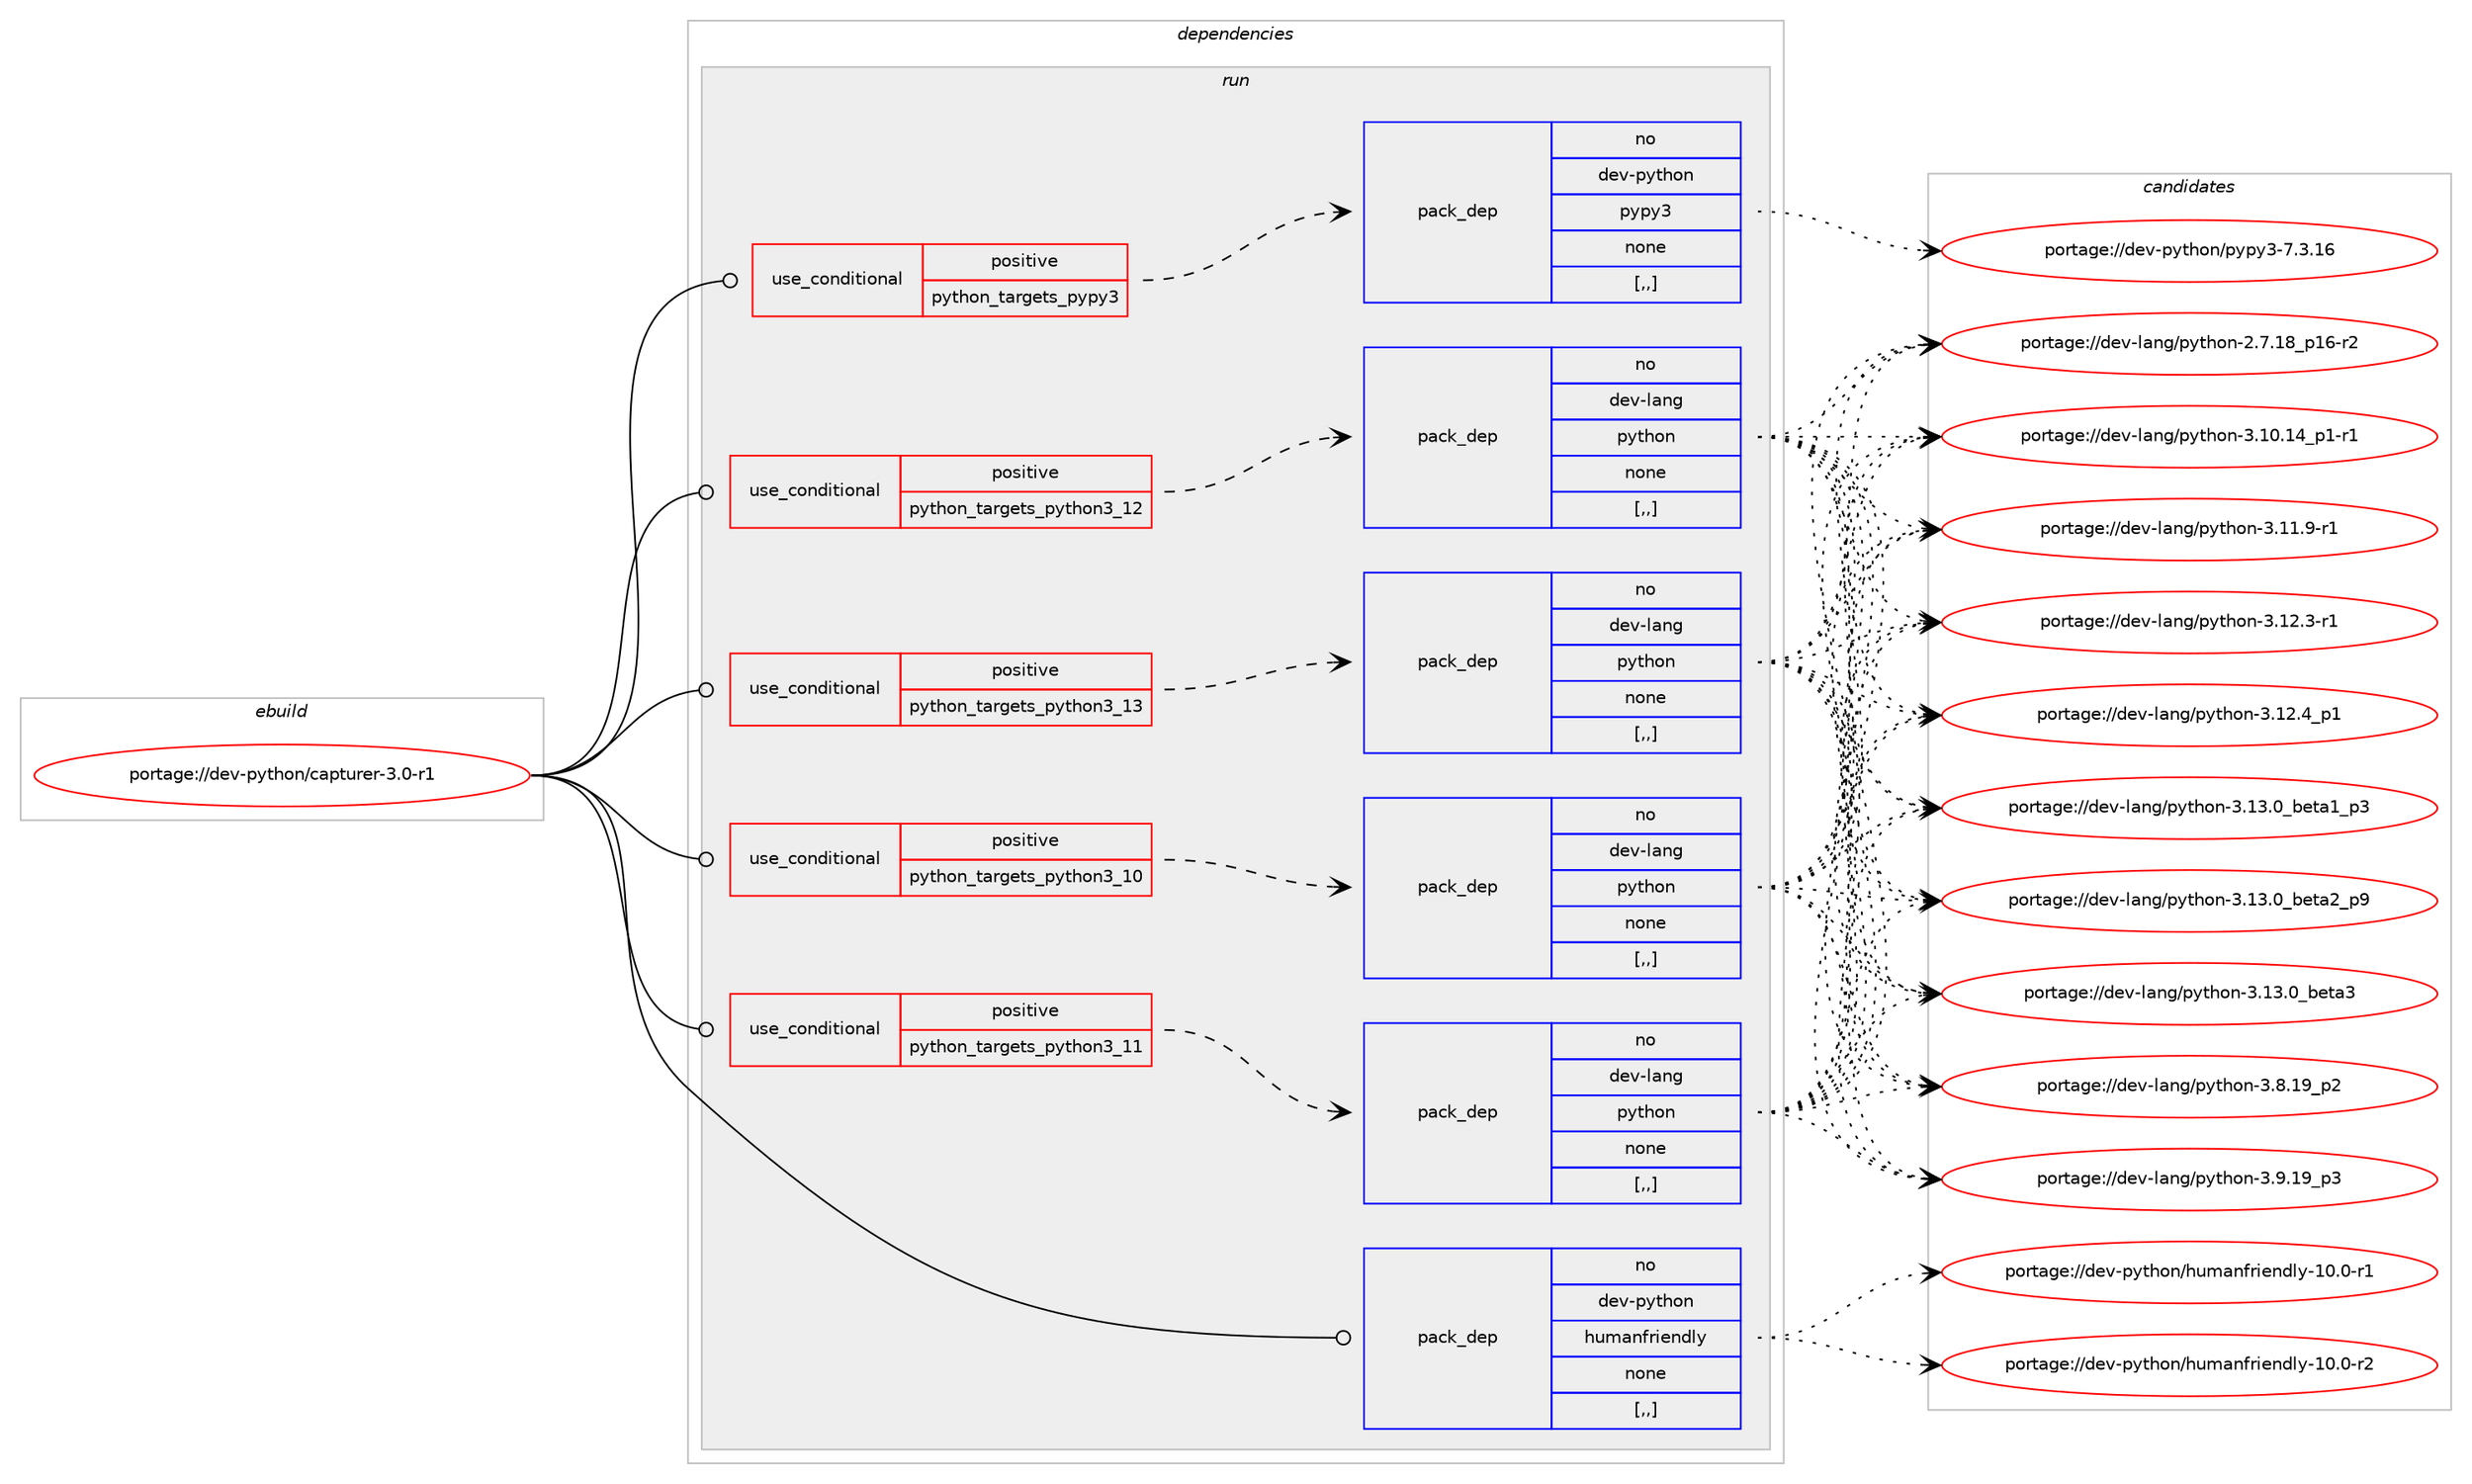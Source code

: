 digraph prolog {

# *************
# Graph options
# *************

newrank=true;
concentrate=true;
compound=true;
graph [rankdir=LR,fontname=Helvetica,fontsize=10,ranksep=1.5];#, ranksep=2.5, nodesep=0.2];
edge  [arrowhead=vee];
node  [fontname=Helvetica,fontsize=10];

# **********
# The ebuild
# **********

subgraph cluster_leftcol {
color=gray;
rank=same;
label=<<i>ebuild</i>>;
id [label="portage://dev-python/capturer-3.0-r1", color=red, width=4, href="../dev-python/capturer-3.0-r1.svg"];
}

# ****************
# The dependencies
# ****************

subgraph cluster_midcol {
color=gray;
label=<<i>dependencies</i>>;
subgraph cluster_compile {
fillcolor="#eeeeee";
style=filled;
label=<<i>compile</i>>;
}
subgraph cluster_compileandrun {
fillcolor="#eeeeee";
style=filled;
label=<<i>compile and run</i>>;
}
subgraph cluster_run {
fillcolor="#eeeeee";
style=filled;
label=<<i>run</i>>;
subgraph cond30625 {
dependency139987 [label=<<TABLE BORDER="0" CELLBORDER="1" CELLSPACING="0" CELLPADDING="4"><TR><TD ROWSPAN="3" CELLPADDING="10">use_conditional</TD></TR><TR><TD>positive</TD></TR><TR><TD>python_targets_pypy3</TD></TR></TABLE>>, shape=none, color=red];
subgraph pack108150 {
dependency139988 [label=<<TABLE BORDER="0" CELLBORDER="1" CELLSPACING="0" CELLPADDING="4" WIDTH="220"><TR><TD ROWSPAN="6" CELLPADDING="30">pack_dep</TD></TR><TR><TD WIDTH="110">no</TD></TR><TR><TD>dev-python</TD></TR><TR><TD>pypy3</TD></TR><TR><TD>none</TD></TR><TR><TD>[,,]</TD></TR></TABLE>>, shape=none, color=blue];
}
dependency139987:e -> dependency139988:w [weight=20,style="dashed",arrowhead="vee"];
}
id:e -> dependency139987:w [weight=20,style="solid",arrowhead="odot"];
subgraph cond30626 {
dependency139989 [label=<<TABLE BORDER="0" CELLBORDER="1" CELLSPACING="0" CELLPADDING="4"><TR><TD ROWSPAN="3" CELLPADDING="10">use_conditional</TD></TR><TR><TD>positive</TD></TR><TR><TD>python_targets_python3_10</TD></TR></TABLE>>, shape=none, color=red];
subgraph pack108151 {
dependency139990 [label=<<TABLE BORDER="0" CELLBORDER="1" CELLSPACING="0" CELLPADDING="4" WIDTH="220"><TR><TD ROWSPAN="6" CELLPADDING="30">pack_dep</TD></TR><TR><TD WIDTH="110">no</TD></TR><TR><TD>dev-lang</TD></TR><TR><TD>python</TD></TR><TR><TD>none</TD></TR><TR><TD>[,,]</TD></TR></TABLE>>, shape=none, color=blue];
}
dependency139989:e -> dependency139990:w [weight=20,style="dashed",arrowhead="vee"];
}
id:e -> dependency139989:w [weight=20,style="solid",arrowhead="odot"];
subgraph cond30627 {
dependency139991 [label=<<TABLE BORDER="0" CELLBORDER="1" CELLSPACING="0" CELLPADDING="4"><TR><TD ROWSPAN="3" CELLPADDING="10">use_conditional</TD></TR><TR><TD>positive</TD></TR><TR><TD>python_targets_python3_11</TD></TR></TABLE>>, shape=none, color=red];
subgraph pack108152 {
dependency139992 [label=<<TABLE BORDER="0" CELLBORDER="1" CELLSPACING="0" CELLPADDING="4" WIDTH="220"><TR><TD ROWSPAN="6" CELLPADDING="30">pack_dep</TD></TR><TR><TD WIDTH="110">no</TD></TR><TR><TD>dev-lang</TD></TR><TR><TD>python</TD></TR><TR><TD>none</TD></TR><TR><TD>[,,]</TD></TR></TABLE>>, shape=none, color=blue];
}
dependency139991:e -> dependency139992:w [weight=20,style="dashed",arrowhead="vee"];
}
id:e -> dependency139991:w [weight=20,style="solid",arrowhead="odot"];
subgraph cond30628 {
dependency139993 [label=<<TABLE BORDER="0" CELLBORDER="1" CELLSPACING="0" CELLPADDING="4"><TR><TD ROWSPAN="3" CELLPADDING="10">use_conditional</TD></TR><TR><TD>positive</TD></TR><TR><TD>python_targets_python3_12</TD></TR></TABLE>>, shape=none, color=red];
subgraph pack108153 {
dependency139994 [label=<<TABLE BORDER="0" CELLBORDER="1" CELLSPACING="0" CELLPADDING="4" WIDTH="220"><TR><TD ROWSPAN="6" CELLPADDING="30">pack_dep</TD></TR><TR><TD WIDTH="110">no</TD></TR><TR><TD>dev-lang</TD></TR><TR><TD>python</TD></TR><TR><TD>none</TD></TR><TR><TD>[,,]</TD></TR></TABLE>>, shape=none, color=blue];
}
dependency139993:e -> dependency139994:w [weight=20,style="dashed",arrowhead="vee"];
}
id:e -> dependency139993:w [weight=20,style="solid",arrowhead="odot"];
subgraph cond30629 {
dependency139995 [label=<<TABLE BORDER="0" CELLBORDER="1" CELLSPACING="0" CELLPADDING="4"><TR><TD ROWSPAN="3" CELLPADDING="10">use_conditional</TD></TR><TR><TD>positive</TD></TR><TR><TD>python_targets_python3_13</TD></TR></TABLE>>, shape=none, color=red];
subgraph pack108154 {
dependency139996 [label=<<TABLE BORDER="0" CELLBORDER="1" CELLSPACING="0" CELLPADDING="4" WIDTH="220"><TR><TD ROWSPAN="6" CELLPADDING="30">pack_dep</TD></TR><TR><TD WIDTH="110">no</TD></TR><TR><TD>dev-lang</TD></TR><TR><TD>python</TD></TR><TR><TD>none</TD></TR><TR><TD>[,,]</TD></TR></TABLE>>, shape=none, color=blue];
}
dependency139995:e -> dependency139996:w [weight=20,style="dashed",arrowhead="vee"];
}
id:e -> dependency139995:w [weight=20,style="solid",arrowhead="odot"];
subgraph pack108155 {
dependency139997 [label=<<TABLE BORDER="0" CELLBORDER="1" CELLSPACING="0" CELLPADDING="4" WIDTH="220"><TR><TD ROWSPAN="6" CELLPADDING="30">pack_dep</TD></TR><TR><TD WIDTH="110">no</TD></TR><TR><TD>dev-python</TD></TR><TR><TD>humanfriendly</TD></TR><TR><TD>none</TD></TR><TR><TD>[,,]</TD></TR></TABLE>>, shape=none, color=blue];
}
id:e -> dependency139997:w [weight=20,style="solid",arrowhead="odot"];
}
}

# **************
# The candidates
# **************

subgraph cluster_choices {
rank=same;
color=gray;
label=<<i>candidates</i>>;

subgraph choice108150 {
color=black;
nodesep=1;
choice10010111845112121116104111110471121211121215145554651464954 [label="portage://dev-python/pypy3-7.3.16", color=red, width=4,href="../dev-python/pypy3-7.3.16.svg"];
dependency139988:e -> choice10010111845112121116104111110471121211121215145554651464954:w [style=dotted,weight="100"];
}
subgraph choice108151 {
color=black;
nodesep=1;
choice100101118451089711010347112121116104111110455046554649569511249544511450 [label="portage://dev-lang/python-2.7.18_p16-r2", color=red, width=4,href="../dev-lang/python-2.7.18_p16-r2.svg"];
choice100101118451089711010347112121116104111110455146494846495295112494511449 [label="portage://dev-lang/python-3.10.14_p1-r1", color=red, width=4,href="../dev-lang/python-3.10.14_p1-r1.svg"];
choice100101118451089711010347112121116104111110455146494946574511449 [label="portage://dev-lang/python-3.11.9-r1", color=red, width=4,href="../dev-lang/python-3.11.9-r1.svg"];
choice100101118451089711010347112121116104111110455146495046514511449 [label="portage://dev-lang/python-3.12.3-r1", color=red, width=4,href="../dev-lang/python-3.12.3-r1.svg"];
choice100101118451089711010347112121116104111110455146495046529511249 [label="portage://dev-lang/python-3.12.4_p1", color=red, width=4,href="../dev-lang/python-3.12.4_p1.svg"];
choice10010111845108971101034711212111610411111045514649514648959810111697499511251 [label="portage://dev-lang/python-3.13.0_beta1_p3", color=red, width=4,href="../dev-lang/python-3.13.0_beta1_p3.svg"];
choice10010111845108971101034711212111610411111045514649514648959810111697509511257 [label="portage://dev-lang/python-3.13.0_beta2_p9", color=red, width=4,href="../dev-lang/python-3.13.0_beta2_p9.svg"];
choice1001011184510897110103471121211161041111104551464951464895981011169751 [label="portage://dev-lang/python-3.13.0_beta3", color=red, width=4,href="../dev-lang/python-3.13.0_beta3.svg"];
choice100101118451089711010347112121116104111110455146564649579511250 [label="portage://dev-lang/python-3.8.19_p2", color=red, width=4,href="../dev-lang/python-3.8.19_p2.svg"];
choice100101118451089711010347112121116104111110455146574649579511251 [label="portage://dev-lang/python-3.9.19_p3", color=red, width=4,href="../dev-lang/python-3.9.19_p3.svg"];
dependency139990:e -> choice100101118451089711010347112121116104111110455046554649569511249544511450:w [style=dotted,weight="100"];
dependency139990:e -> choice100101118451089711010347112121116104111110455146494846495295112494511449:w [style=dotted,weight="100"];
dependency139990:e -> choice100101118451089711010347112121116104111110455146494946574511449:w [style=dotted,weight="100"];
dependency139990:e -> choice100101118451089711010347112121116104111110455146495046514511449:w [style=dotted,weight="100"];
dependency139990:e -> choice100101118451089711010347112121116104111110455146495046529511249:w [style=dotted,weight="100"];
dependency139990:e -> choice10010111845108971101034711212111610411111045514649514648959810111697499511251:w [style=dotted,weight="100"];
dependency139990:e -> choice10010111845108971101034711212111610411111045514649514648959810111697509511257:w [style=dotted,weight="100"];
dependency139990:e -> choice1001011184510897110103471121211161041111104551464951464895981011169751:w [style=dotted,weight="100"];
dependency139990:e -> choice100101118451089711010347112121116104111110455146564649579511250:w [style=dotted,weight="100"];
dependency139990:e -> choice100101118451089711010347112121116104111110455146574649579511251:w [style=dotted,weight="100"];
}
subgraph choice108152 {
color=black;
nodesep=1;
choice100101118451089711010347112121116104111110455046554649569511249544511450 [label="portage://dev-lang/python-2.7.18_p16-r2", color=red, width=4,href="../dev-lang/python-2.7.18_p16-r2.svg"];
choice100101118451089711010347112121116104111110455146494846495295112494511449 [label="portage://dev-lang/python-3.10.14_p1-r1", color=red, width=4,href="../dev-lang/python-3.10.14_p1-r1.svg"];
choice100101118451089711010347112121116104111110455146494946574511449 [label="portage://dev-lang/python-3.11.9-r1", color=red, width=4,href="../dev-lang/python-3.11.9-r1.svg"];
choice100101118451089711010347112121116104111110455146495046514511449 [label="portage://dev-lang/python-3.12.3-r1", color=red, width=4,href="../dev-lang/python-3.12.3-r1.svg"];
choice100101118451089711010347112121116104111110455146495046529511249 [label="portage://dev-lang/python-3.12.4_p1", color=red, width=4,href="../dev-lang/python-3.12.4_p1.svg"];
choice10010111845108971101034711212111610411111045514649514648959810111697499511251 [label="portage://dev-lang/python-3.13.0_beta1_p3", color=red, width=4,href="../dev-lang/python-3.13.0_beta1_p3.svg"];
choice10010111845108971101034711212111610411111045514649514648959810111697509511257 [label="portage://dev-lang/python-3.13.0_beta2_p9", color=red, width=4,href="../dev-lang/python-3.13.0_beta2_p9.svg"];
choice1001011184510897110103471121211161041111104551464951464895981011169751 [label="portage://dev-lang/python-3.13.0_beta3", color=red, width=4,href="../dev-lang/python-3.13.0_beta3.svg"];
choice100101118451089711010347112121116104111110455146564649579511250 [label="portage://dev-lang/python-3.8.19_p2", color=red, width=4,href="../dev-lang/python-3.8.19_p2.svg"];
choice100101118451089711010347112121116104111110455146574649579511251 [label="portage://dev-lang/python-3.9.19_p3", color=red, width=4,href="../dev-lang/python-3.9.19_p3.svg"];
dependency139992:e -> choice100101118451089711010347112121116104111110455046554649569511249544511450:w [style=dotted,weight="100"];
dependency139992:e -> choice100101118451089711010347112121116104111110455146494846495295112494511449:w [style=dotted,weight="100"];
dependency139992:e -> choice100101118451089711010347112121116104111110455146494946574511449:w [style=dotted,weight="100"];
dependency139992:e -> choice100101118451089711010347112121116104111110455146495046514511449:w [style=dotted,weight="100"];
dependency139992:e -> choice100101118451089711010347112121116104111110455146495046529511249:w [style=dotted,weight="100"];
dependency139992:e -> choice10010111845108971101034711212111610411111045514649514648959810111697499511251:w [style=dotted,weight="100"];
dependency139992:e -> choice10010111845108971101034711212111610411111045514649514648959810111697509511257:w [style=dotted,weight="100"];
dependency139992:e -> choice1001011184510897110103471121211161041111104551464951464895981011169751:w [style=dotted,weight="100"];
dependency139992:e -> choice100101118451089711010347112121116104111110455146564649579511250:w [style=dotted,weight="100"];
dependency139992:e -> choice100101118451089711010347112121116104111110455146574649579511251:w [style=dotted,weight="100"];
}
subgraph choice108153 {
color=black;
nodesep=1;
choice100101118451089711010347112121116104111110455046554649569511249544511450 [label="portage://dev-lang/python-2.7.18_p16-r2", color=red, width=4,href="../dev-lang/python-2.7.18_p16-r2.svg"];
choice100101118451089711010347112121116104111110455146494846495295112494511449 [label="portage://dev-lang/python-3.10.14_p1-r1", color=red, width=4,href="../dev-lang/python-3.10.14_p1-r1.svg"];
choice100101118451089711010347112121116104111110455146494946574511449 [label="portage://dev-lang/python-3.11.9-r1", color=red, width=4,href="../dev-lang/python-3.11.9-r1.svg"];
choice100101118451089711010347112121116104111110455146495046514511449 [label="portage://dev-lang/python-3.12.3-r1", color=red, width=4,href="../dev-lang/python-3.12.3-r1.svg"];
choice100101118451089711010347112121116104111110455146495046529511249 [label="portage://dev-lang/python-3.12.4_p1", color=red, width=4,href="../dev-lang/python-3.12.4_p1.svg"];
choice10010111845108971101034711212111610411111045514649514648959810111697499511251 [label="portage://dev-lang/python-3.13.0_beta1_p3", color=red, width=4,href="../dev-lang/python-3.13.0_beta1_p3.svg"];
choice10010111845108971101034711212111610411111045514649514648959810111697509511257 [label="portage://dev-lang/python-3.13.0_beta2_p9", color=red, width=4,href="../dev-lang/python-3.13.0_beta2_p9.svg"];
choice1001011184510897110103471121211161041111104551464951464895981011169751 [label="portage://dev-lang/python-3.13.0_beta3", color=red, width=4,href="../dev-lang/python-3.13.0_beta3.svg"];
choice100101118451089711010347112121116104111110455146564649579511250 [label="portage://dev-lang/python-3.8.19_p2", color=red, width=4,href="../dev-lang/python-3.8.19_p2.svg"];
choice100101118451089711010347112121116104111110455146574649579511251 [label="portage://dev-lang/python-3.9.19_p3", color=red, width=4,href="../dev-lang/python-3.9.19_p3.svg"];
dependency139994:e -> choice100101118451089711010347112121116104111110455046554649569511249544511450:w [style=dotted,weight="100"];
dependency139994:e -> choice100101118451089711010347112121116104111110455146494846495295112494511449:w [style=dotted,weight="100"];
dependency139994:e -> choice100101118451089711010347112121116104111110455146494946574511449:w [style=dotted,weight="100"];
dependency139994:e -> choice100101118451089711010347112121116104111110455146495046514511449:w [style=dotted,weight="100"];
dependency139994:e -> choice100101118451089711010347112121116104111110455146495046529511249:w [style=dotted,weight="100"];
dependency139994:e -> choice10010111845108971101034711212111610411111045514649514648959810111697499511251:w [style=dotted,weight="100"];
dependency139994:e -> choice10010111845108971101034711212111610411111045514649514648959810111697509511257:w [style=dotted,weight="100"];
dependency139994:e -> choice1001011184510897110103471121211161041111104551464951464895981011169751:w [style=dotted,weight="100"];
dependency139994:e -> choice100101118451089711010347112121116104111110455146564649579511250:w [style=dotted,weight="100"];
dependency139994:e -> choice100101118451089711010347112121116104111110455146574649579511251:w [style=dotted,weight="100"];
}
subgraph choice108154 {
color=black;
nodesep=1;
choice100101118451089711010347112121116104111110455046554649569511249544511450 [label="portage://dev-lang/python-2.7.18_p16-r2", color=red, width=4,href="../dev-lang/python-2.7.18_p16-r2.svg"];
choice100101118451089711010347112121116104111110455146494846495295112494511449 [label="portage://dev-lang/python-3.10.14_p1-r1", color=red, width=4,href="../dev-lang/python-3.10.14_p1-r1.svg"];
choice100101118451089711010347112121116104111110455146494946574511449 [label="portage://dev-lang/python-3.11.9-r1", color=red, width=4,href="../dev-lang/python-3.11.9-r1.svg"];
choice100101118451089711010347112121116104111110455146495046514511449 [label="portage://dev-lang/python-3.12.3-r1", color=red, width=4,href="../dev-lang/python-3.12.3-r1.svg"];
choice100101118451089711010347112121116104111110455146495046529511249 [label="portage://dev-lang/python-3.12.4_p1", color=red, width=4,href="../dev-lang/python-3.12.4_p1.svg"];
choice10010111845108971101034711212111610411111045514649514648959810111697499511251 [label="portage://dev-lang/python-3.13.0_beta1_p3", color=red, width=4,href="../dev-lang/python-3.13.0_beta1_p3.svg"];
choice10010111845108971101034711212111610411111045514649514648959810111697509511257 [label="portage://dev-lang/python-3.13.0_beta2_p9", color=red, width=4,href="../dev-lang/python-3.13.0_beta2_p9.svg"];
choice1001011184510897110103471121211161041111104551464951464895981011169751 [label="portage://dev-lang/python-3.13.0_beta3", color=red, width=4,href="../dev-lang/python-3.13.0_beta3.svg"];
choice100101118451089711010347112121116104111110455146564649579511250 [label="portage://dev-lang/python-3.8.19_p2", color=red, width=4,href="../dev-lang/python-3.8.19_p2.svg"];
choice100101118451089711010347112121116104111110455146574649579511251 [label="portage://dev-lang/python-3.9.19_p3", color=red, width=4,href="../dev-lang/python-3.9.19_p3.svg"];
dependency139996:e -> choice100101118451089711010347112121116104111110455046554649569511249544511450:w [style=dotted,weight="100"];
dependency139996:e -> choice100101118451089711010347112121116104111110455146494846495295112494511449:w [style=dotted,weight="100"];
dependency139996:e -> choice100101118451089711010347112121116104111110455146494946574511449:w [style=dotted,weight="100"];
dependency139996:e -> choice100101118451089711010347112121116104111110455146495046514511449:w [style=dotted,weight="100"];
dependency139996:e -> choice100101118451089711010347112121116104111110455146495046529511249:w [style=dotted,weight="100"];
dependency139996:e -> choice10010111845108971101034711212111610411111045514649514648959810111697499511251:w [style=dotted,weight="100"];
dependency139996:e -> choice10010111845108971101034711212111610411111045514649514648959810111697509511257:w [style=dotted,weight="100"];
dependency139996:e -> choice1001011184510897110103471121211161041111104551464951464895981011169751:w [style=dotted,weight="100"];
dependency139996:e -> choice100101118451089711010347112121116104111110455146564649579511250:w [style=dotted,weight="100"];
dependency139996:e -> choice100101118451089711010347112121116104111110455146574649579511251:w [style=dotted,weight="100"];
}
subgraph choice108155 {
color=black;
nodesep=1;
choice10010111845112121116104111110471041171099711010211410510111010010812145494846484511449 [label="portage://dev-python/humanfriendly-10.0-r1", color=red, width=4,href="../dev-python/humanfriendly-10.0-r1.svg"];
choice10010111845112121116104111110471041171099711010211410510111010010812145494846484511450 [label="portage://dev-python/humanfriendly-10.0-r2", color=red, width=4,href="../dev-python/humanfriendly-10.0-r2.svg"];
dependency139997:e -> choice10010111845112121116104111110471041171099711010211410510111010010812145494846484511449:w [style=dotted,weight="100"];
dependency139997:e -> choice10010111845112121116104111110471041171099711010211410510111010010812145494846484511450:w [style=dotted,weight="100"];
}
}

}
